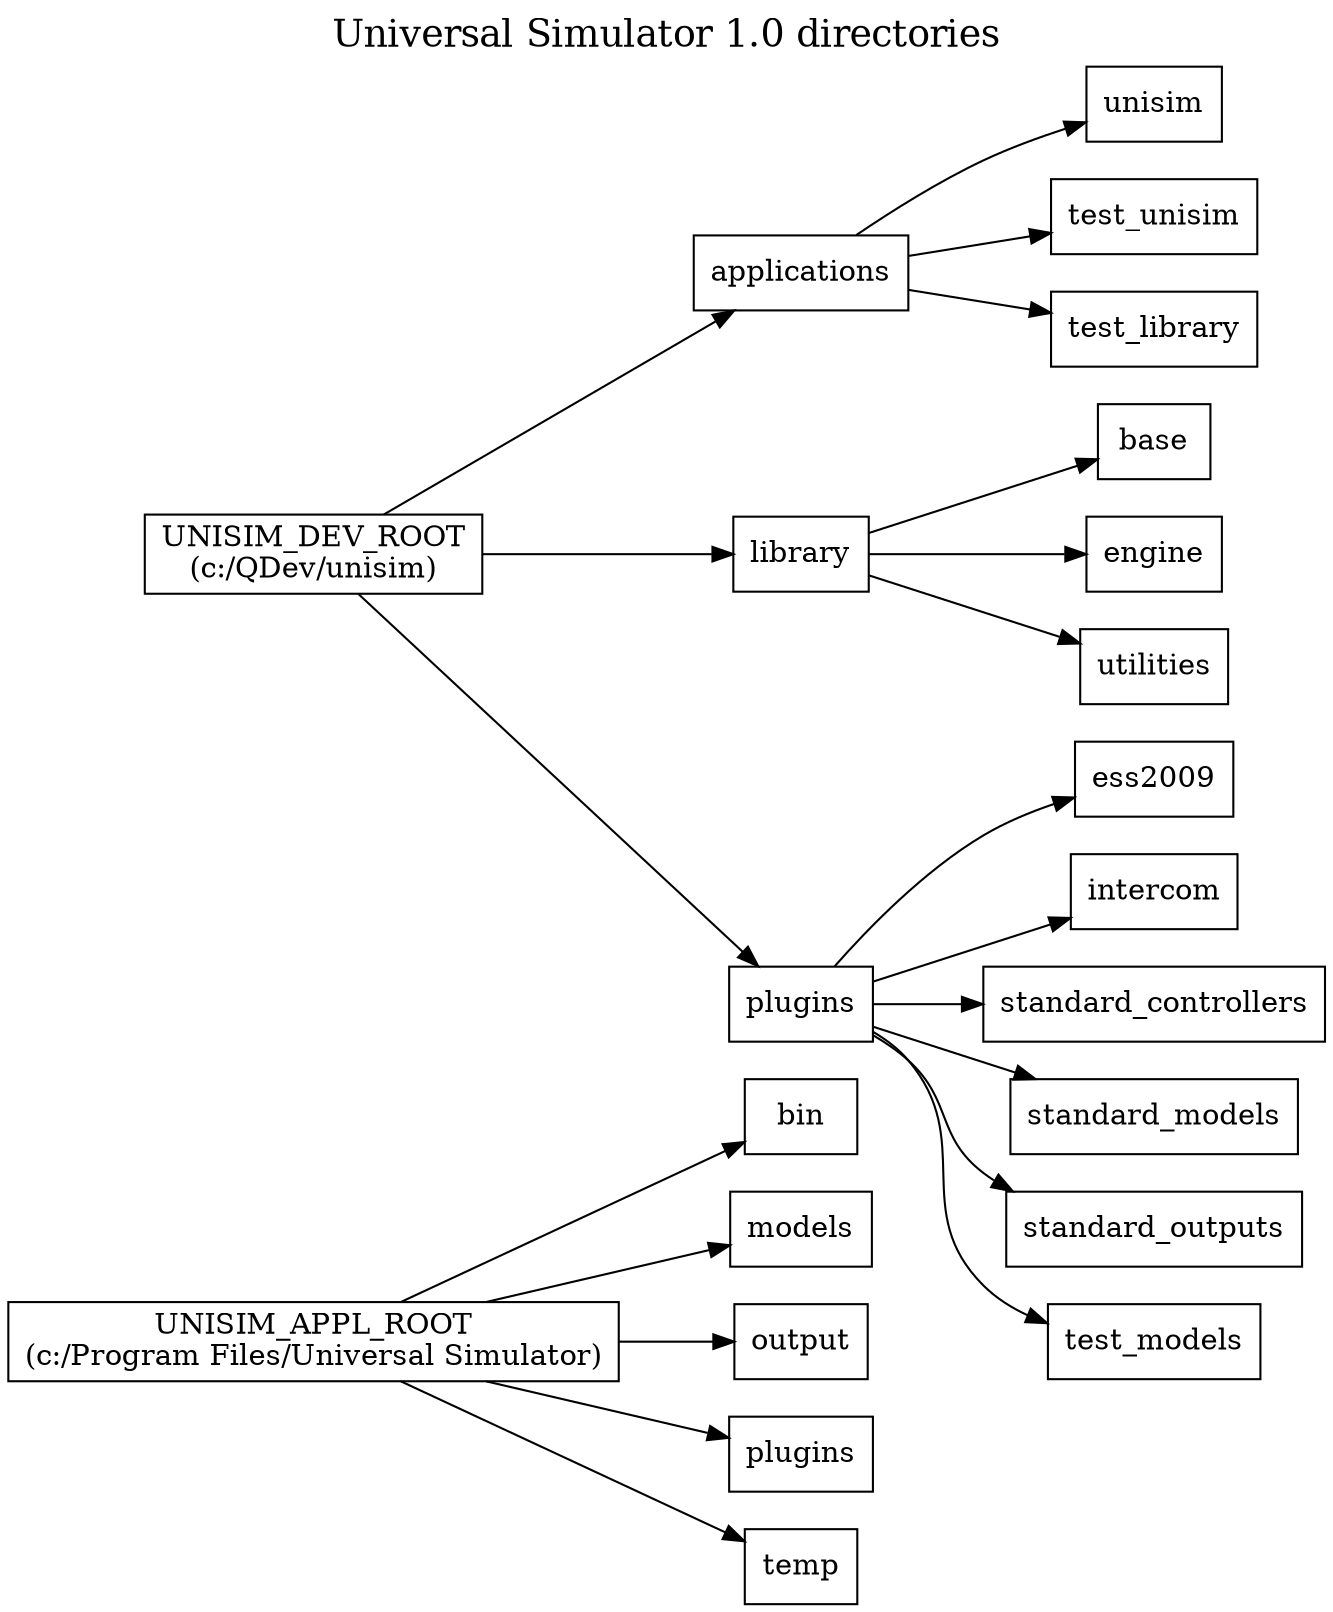 digraph G {
	graph [rankdir=LR, label="Universal Simulator 1.0 directories", labelloc="t", fontsize=18];
	node [shape=box];
	
	appl->{bin;models;output;appl_plugins;temp};
	appl_plugins[label="plugins"];
	
	dev->{applications;library;dev_plugins};
	applications->{unisim;test_unisim;test_library};
	library->{base;engine;utilities};
	dev_plugins->{ess2009;intercom;standard_controllers;standard_models;standard_outputs;test_models};
	dev_plugins[label="plugins"];
	
	appl[label="UNISIM_APPL_ROOT\n(c:/Program Files/Universal Simulator)"];
	dev[label="UNISIM_DEV_ROOT\n(c:/QDev/unisim)"];
}